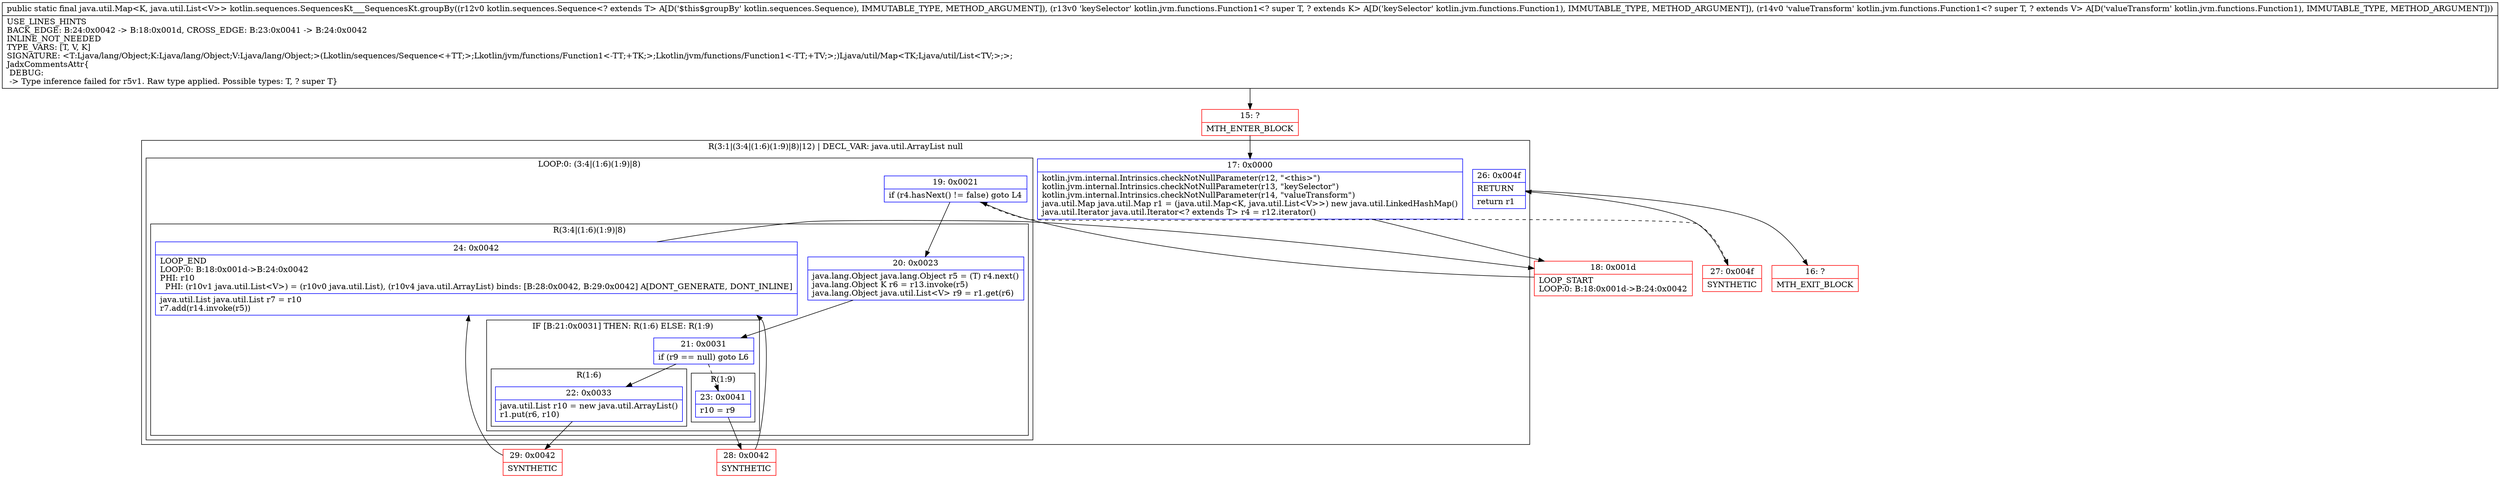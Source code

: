 digraph "CFG forkotlin.sequences.SequencesKt___SequencesKt.groupBy(Lkotlin\/sequences\/Sequence;Lkotlin\/jvm\/functions\/Function1;Lkotlin\/jvm\/functions\/Function1;)Ljava\/util\/Map;" {
subgraph cluster_Region_1678999990 {
label = "R(3:1|(3:4|(1:6)(1:9)|8)|12) | DECL_VAR: java.util.ArrayList null\l";
node [shape=record,color=blue];
Node_17 [shape=record,label="{17\:\ 0x0000|kotlin.jvm.internal.Intrinsics.checkNotNullParameter(r12, \"\<this\>\")\lkotlin.jvm.internal.Intrinsics.checkNotNullParameter(r13, \"keySelector\")\lkotlin.jvm.internal.Intrinsics.checkNotNullParameter(r14, \"valueTransform\")\ljava.util.Map java.util.Map r1 = (java.util.Map\<K, java.util.List\<V\>\>) new java.util.LinkedHashMap()\ljava.util.Iterator java.util.Iterator\<? extends T\> r4 = r12.iterator()\l}"];
subgraph cluster_LoopRegion_139678586 {
label = "LOOP:0: (3:4|(1:6)(1:9)|8)";
node [shape=record,color=blue];
Node_19 [shape=record,label="{19\:\ 0x0021|if (r4.hasNext() != false) goto L4\l}"];
subgraph cluster_Region_785913427 {
label = "R(3:4|(1:6)(1:9)|8)";
node [shape=record,color=blue];
Node_20 [shape=record,label="{20\:\ 0x0023|java.lang.Object java.lang.Object r5 = (T) r4.next()\ljava.lang.Object K r6 = r13.invoke(r5)\ljava.lang.Object java.util.List\<V\> r9 = r1.get(r6)\l}"];
subgraph cluster_IfRegion_1890942455 {
label = "IF [B:21:0x0031] THEN: R(1:6) ELSE: R(1:9)";
node [shape=record,color=blue];
Node_21 [shape=record,label="{21\:\ 0x0031|if (r9 == null) goto L6\l}"];
subgraph cluster_Region_1182365565 {
label = "R(1:6)";
node [shape=record,color=blue];
Node_22 [shape=record,label="{22\:\ 0x0033|java.util.List r10 = new java.util.ArrayList()\lr1.put(r6, r10)\l}"];
}
subgraph cluster_Region_514950972 {
label = "R(1:9)";
node [shape=record,color=blue];
Node_23 [shape=record,label="{23\:\ 0x0041|r10 = r9\l}"];
}
}
Node_24 [shape=record,label="{24\:\ 0x0042|LOOP_END\lLOOP:0: B:18:0x001d\-\>B:24:0x0042\lPHI: r10 \l  PHI: (r10v1 java.util.List\<V\>) = (r10v0 java.util.List), (r10v4 java.util.ArrayList) binds: [B:28:0x0042, B:29:0x0042] A[DONT_GENERATE, DONT_INLINE]\l|java.util.List java.util.List r7 = r10\lr7.add(r14.invoke(r5))\l}"];
}
}
Node_26 [shape=record,label="{26\:\ 0x004f|RETURN\l|return r1\l}"];
}
Node_15 [shape=record,color=red,label="{15\:\ ?|MTH_ENTER_BLOCK\l}"];
Node_18 [shape=record,color=red,label="{18\:\ 0x001d|LOOP_START\lLOOP:0: B:18:0x001d\-\>B:24:0x0042\l}"];
Node_29 [shape=record,color=red,label="{29\:\ 0x0042|SYNTHETIC\l}"];
Node_28 [shape=record,color=red,label="{28\:\ 0x0042|SYNTHETIC\l}"];
Node_27 [shape=record,color=red,label="{27\:\ 0x004f|SYNTHETIC\l}"];
Node_16 [shape=record,color=red,label="{16\:\ ?|MTH_EXIT_BLOCK\l}"];
MethodNode[shape=record,label="{public static final java.util.Map\<K, java.util.List\<V\>\> kotlin.sequences.SequencesKt___SequencesKt.groupBy((r12v0 kotlin.sequences.Sequence\<? extends T\> A[D('$this$groupBy' kotlin.sequences.Sequence), IMMUTABLE_TYPE, METHOD_ARGUMENT]), (r13v0 'keySelector' kotlin.jvm.functions.Function1\<? super T, ? extends K\> A[D('keySelector' kotlin.jvm.functions.Function1), IMMUTABLE_TYPE, METHOD_ARGUMENT]), (r14v0 'valueTransform' kotlin.jvm.functions.Function1\<? super T, ? extends V\> A[D('valueTransform' kotlin.jvm.functions.Function1), IMMUTABLE_TYPE, METHOD_ARGUMENT]))  | USE_LINES_HINTS\lBACK_EDGE: B:24:0x0042 \-\> B:18:0x001d, CROSS_EDGE: B:23:0x0041 \-\> B:24:0x0042\lINLINE_NOT_NEEDED\lTYPE_VARS: [T, V, K]\lSIGNATURE: \<T:Ljava\/lang\/Object;K:Ljava\/lang\/Object;V:Ljava\/lang\/Object;\>(Lkotlin\/sequences\/Sequence\<+TT;\>;Lkotlin\/jvm\/functions\/Function1\<\-TT;+TK;\>;Lkotlin\/jvm\/functions\/Function1\<\-TT;+TV;\>;)Ljava\/util\/Map\<TK;Ljava\/util\/List\<TV;\>;\>;\lJadxCommentsAttr\{\l DEBUG: \l \-\> Type inference failed for r5v1. Raw type applied. Possible types: T, ? super T\}\l}"];
MethodNode -> Node_15;Node_17 -> Node_18;
Node_19 -> Node_20;
Node_19 -> Node_27[style=dashed];
Node_20 -> Node_21;
Node_21 -> Node_22;
Node_21 -> Node_23[style=dashed];
Node_22 -> Node_29;
Node_23 -> Node_28;
Node_24 -> Node_18;
Node_26 -> Node_16;
Node_15 -> Node_17;
Node_18 -> Node_19;
Node_29 -> Node_24;
Node_28 -> Node_24;
Node_27 -> Node_26;
}

